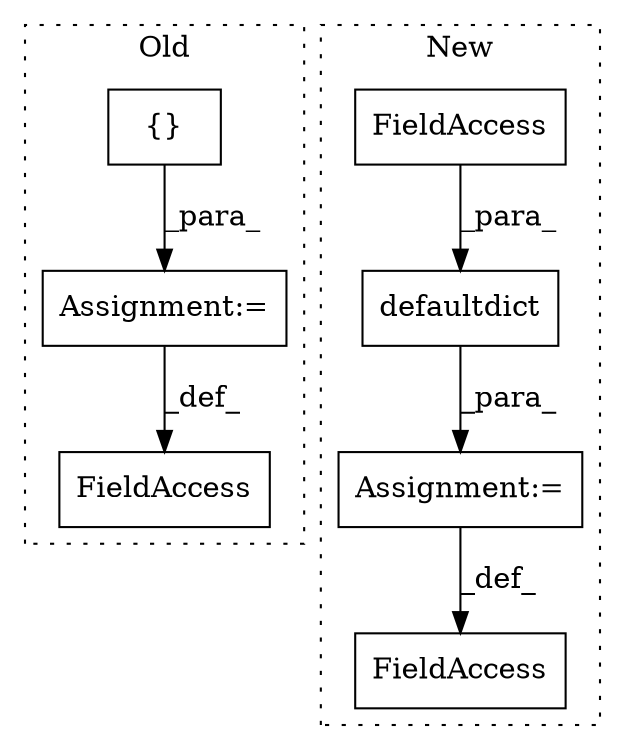 digraph G {
subgraph cluster0 {
1 [label="{}" a="4" s="249" l="2" shape="box"];
4 [label="Assignment:=" a="7" s="231" l="1" shape="box"];
7 [label="FieldAccess" a="22" s="220" l="11" shape="box"];
label = "Old";
style="dotted";
}
subgraph cluster1 {
2 [label="defaultdict" a="32" s="271,287" l="12,1" shape="box"];
3 [label="FieldAccess" a="22" s="283" l="4" shape="box"];
5 [label="Assignment:=" a="7" s="270" l="1" shape="box"];
6 [label="FieldAccess" a="22" s="252" l="18" shape="box"];
label = "New";
style="dotted";
}
1 -> 4 [label="_para_"];
2 -> 5 [label="_para_"];
3 -> 2 [label="_para_"];
4 -> 7 [label="_def_"];
5 -> 6 [label="_def_"];
}